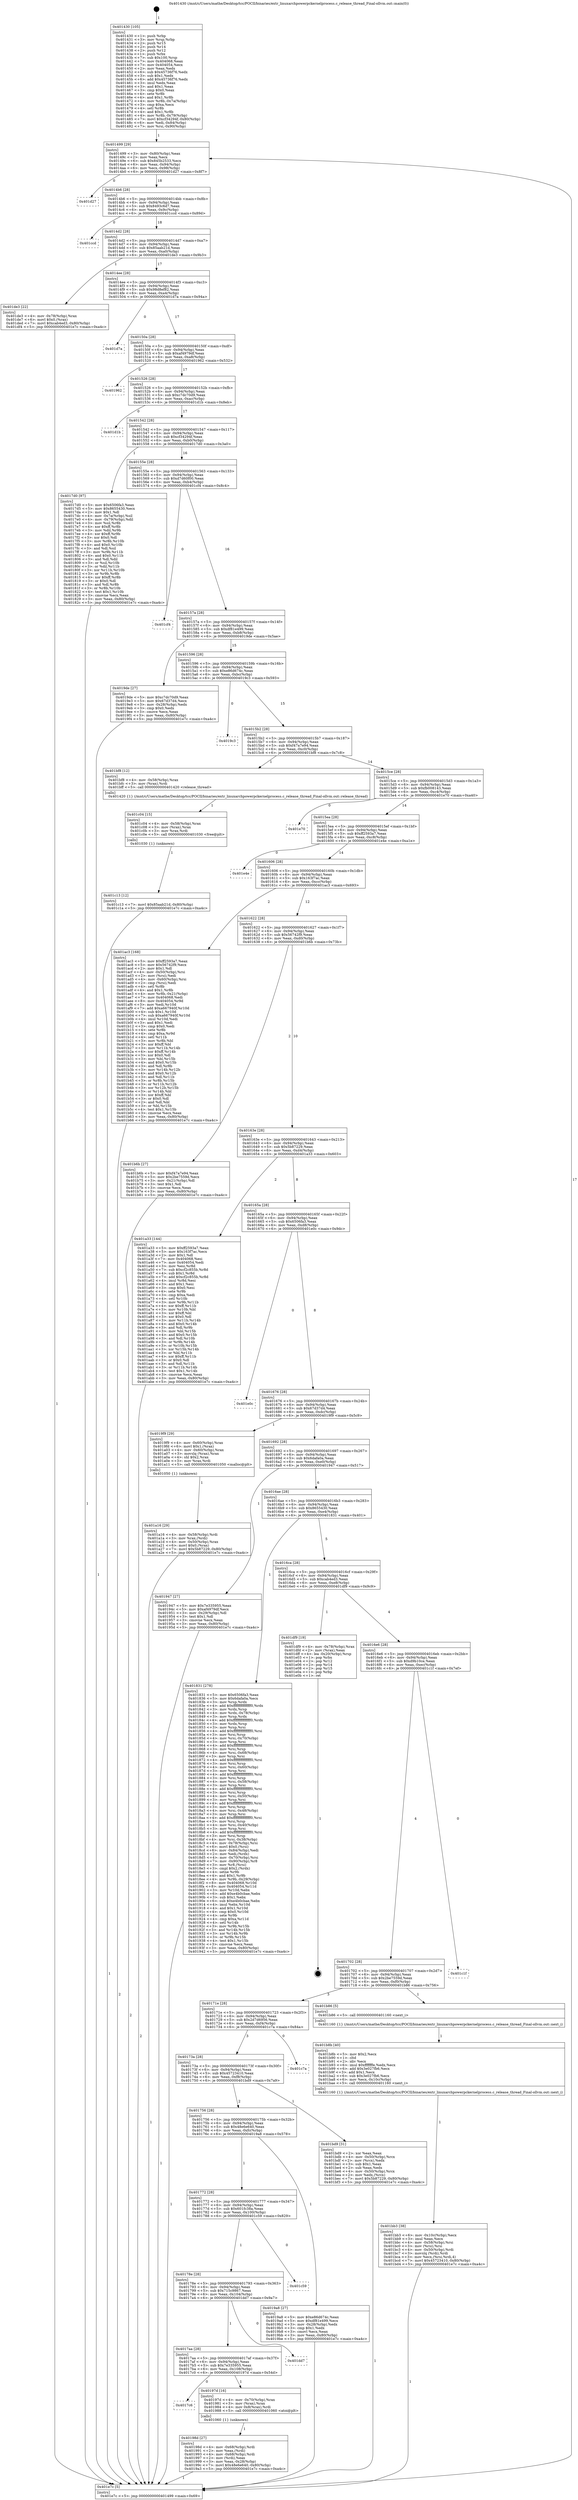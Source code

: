 digraph "0x401430" {
  label = "0x401430 (/mnt/c/Users/mathe/Desktop/tcc/POCII/binaries/extr_linuxarchpowerpckernelprocess.c_release_thread_Final-ollvm.out::main(0))"
  labelloc = "t"
  node[shape=record]

  Entry [label="",width=0.3,height=0.3,shape=circle,fillcolor=black,style=filled]
  "0x401499" [label="{
     0x401499 [29]\l
     | [instrs]\l
     &nbsp;&nbsp;0x401499 \<+3\>: mov -0x80(%rbp),%eax\l
     &nbsp;&nbsp;0x40149c \<+2\>: mov %eax,%ecx\l
     &nbsp;&nbsp;0x40149e \<+6\>: sub $0x845b2533,%ecx\l
     &nbsp;&nbsp;0x4014a4 \<+6\>: mov %eax,-0x94(%rbp)\l
     &nbsp;&nbsp;0x4014aa \<+6\>: mov %ecx,-0x98(%rbp)\l
     &nbsp;&nbsp;0x4014b0 \<+6\>: je 0000000000401d27 \<main+0x8f7\>\l
  }"]
  "0x401d27" [label="{
     0x401d27\l
  }", style=dashed]
  "0x4014b6" [label="{
     0x4014b6 [28]\l
     | [instrs]\l
     &nbsp;&nbsp;0x4014b6 \<+5\>: jmp 00000000004014bb \<main+0x8b\>\l
     &nbsp;&nbsp;0x4014bb \<+6\>: mov -0x94(%rbp),%eax\l
     &nbsp;&nbsp;0x4014c1 \<+5\>: sub $0x8493c6d7,%eax\l
     &nbsp;&nbsp;0x4014c6 \<+6\>: mov %eax,-0x9c(%rbp)\l
     &nbsp;&nbsp;0x4014cc \<+6\>: je 0000000000401ccd \<main+0x89d\>\l
  }"]
  Exit [label="",width=0.3,height=0.3,shape=circle,fillcolor=black,style=filled,peripheries=2]
  "0x401ccd" [label="{
     0x401ccd\l
  }", style=dashed]
  "0x4014d2" [label="{
     0x4014d2 [28]\l
     | [instrs]\l
     &nbsp;&nbsp;0x4014d2 \<+5\>: jmp 00000000004014d7 \<main+0xa7\>\l
     &nbsp;&nbsp;0x4014d7 \<+6\>: mov -0x94(%rbp),%eax\l
     &nbsp;&nbsp;0x4014dd \<+5\>: sub $0x85aab21d,%eax\l
     &nbsp;&nbsp;0x4014e2 \<+6\>: mov %eax,-0xa0(%rbp)\l
     &nbsp;&nbsp;0x4014e8 \<+6\>: je 0000000000401de3 \<main+0x9b3\>\l
  }"]
  "0x401c13" [label="{
     0x401c13 [12]\l
     | [instrs]\l
     &nbsp;&nbsp;0x401c13 \<+7\>: movl $0x85aab21d,-0x80(%rbp)\l
     &nbsp;&nbsp;0x401c1a \<+5\>: jmp 0000000000401e7c \<main+0xa4c\>\l
  }"]
  "0x401de3" [label="{
     0x401de3 [22]\l
     | [instrs]\l
     &nbsp;&nbsp;0x401de3 \<+4\>: mov -0x78(%rbp),%rax\l
     &nbsp;&nbsp;0x401de7 \<+6\>: movl $0x0,(%rax)\l
     &nbsp;&nbsp;0x401ded \<+7\>: movl $0xcab4ed3,-0x80(%rbp)\l
     &nbsp;&nbsp;0x401df4 \<+5\>: jmp 0000000000401e7c \<main+0xa4c\>\l
  }"]
  "0x4014ee" [label="{
     0x4014ee [28]\l
     | [instrs]\l
     &nbsp;&nbsp;0x4014ee \<+5\>: jmp 00000000004014f3 \<main+0xc3\>\l
     &nbsp;&nbsp;0x4014f3 \<+6\>: mov -0x94(%rbp),%eax\l
     &nbsp;&nbsp;0x4014f9 \<+5\>: sub $0x98d8ef82,%eax\l
     &nbsp;&nbsp;0x4014fe \<+6\>: mov %eax,-0xa4(%rbp)\l
     &nbsp;&nbsp;0x401504 \<+6\>: je 0000000000401d7a \<main+0x94a\>\l
  }"]
  "0x401c04" [label="{
     0x401c04 [15]\l
     | [instrs]\l
     &nbsp;&nbsp;0x401c04 \<+4\>: mov -0x58(%rbp),%rax\l
     &nbsp;&nbsp;0x401c08 \<+3\>: mov (%rax),%rax\l
     &nbsp;&nbsp;0x401c0b \<+3\>: mov %rax,%rdi\l
     &nbsp;&nbsp;0x401c0e \<+5\>: call 0000000000401030 \<free@plt\>\l
     | [calls]\l
     &nbsp;&nbsp;0x401030 \{1\} (unknown)\l
  }"]
  "0x401d7a" [label="{
     0x401d7a\l
  }", style=dashed]
  "0x40150a" [label="{
     0x40150a [28]\l
     | [instrs]\l
     &nbsp;&nbsp;0x40150a \<+5\>: jmp 000000000040150f \<main+0xdf\>\l
     &nbsp;&nbsp;0x40150f \<+6\>: mov -0x94(%rbp),%eax\l
     &nbsp;&nbsp;0x401515 \<+5\>: sub $0xaf4979df,%eax\l
     &nbsp;&nbsp;0x40151a \<+6\>: mov %eax,-0xa8(%rbp)\l
     &nbsp;&nbsp;0x401520 \<+6\>: je 0000000000401962 \<main+0x532\>\l
  }"]
  "0x401bb3" [label="{
     0x401bb3 [38]\l
     | [instrs]\l
     &nbsp;&nbsp;0x401bb3 \<+6\>: mov -0x10c(%rbp),%ecx\l
     &nbsp;&nbsp;0x401bb9 \<+3\>: imul %eax,%ecx\l
     &nbsp;&nbsp;0x401bbc \<+4\>: mov -0x58(%rbp),%rsi\l
     &nbsp;&nbsp;0x401bc0 \<+3\>: mov (%rsi),%rsi\l
     &nbsp;&nbsp;0x401bc3 \<+4\>: mov -0x50(%rbp),%rdi\l
     &nbsp;&nbsp;0x401bc7 \<+3\>: movslq (%rdi),%rdi\l
     &nbsp;&nbsp;0x401bca \<+3\>: mov %ecx,(%rsi,%rdi,4)\l
     &nbsp;&nbsp;0x401bcd \<+7\>: movl $0x45723410,-0x80(%rbp)\l
     &nbsp;&nbsp;0x401bd4 \<+5\>: jmp 0000000000401e7c \<main+0xa4c\>\l
  }"]
  "0x401962" [label="{
     0x401962\l
  }", style=dashed]
  "0x401526" [label="{
     0x401526 [28]\l
     | [instrs]\l
     &nbsp;&nbsp;0x401526 \<+5\>: jmp 000000000040152b \<main+0xfb\>\l
     &nbsp;&nbsp;0x40152b \<+6\>: mov -0x94(%rbp),%eax\l
     &nbsp;&nbsp;0x401531 \<+5\>: sub $0xc7dc70d9,%eax\l
     &nbsp;&nbsp;0x401536 \<+6\>: mov %eax,-0xac(%rbp)\l
     &nbsp;&nbsp;0x40153c \<+6\>: je 0000000000401d1b \<main+0x8eb\>\l
  }"]
  "0x401b8b" [label="{
     0x401b8b [40]\l
     | [instrs]\l
     &nbsp;&nbsp;0x401b8b \<+5\>: mov $0x2,%ecx\l
     &nbsp;&nbsp;0x401b90 \<+1\>: cltd\l
     &nbsp;&nbsp;0x401b91 \<+2\>: idiv %ecx\l
     &nbsp;&nbsp;0x401b93 \<+6\>: imul $0xfffffffe,%edx,%ecx\l
     &nbsp;&nbsp;0x401b99 \<+6\>: add $0x3e027fb6,%ecx\l
     &nbsp;&nbsp;0x401b9f \<+3\>: add $0x1,%ecx\l
     &nbsp;&nbsp;0x401ba2 \<+6\>: sub $0x3e027fb6,%ecx\l
     &nbsp;&nbsp;0x401ba8 \<+6\>: mov %ecx,-0x10c(%rbp)\l
     &nbsp;&nbsp;0x401bae \<+5\>: call 0000000000401160 \<next_i\>\l
     | [calls]\l
     &nbsp;&nbsp;0x401160 \{1\} (/mnt/c/Users/mathe/Desktop/tcc/POCII/binaries/extr_linuxarchpowerpckernelprocess.c_release_thread_Final-ollvm.out::next_i)\l
  }"]
  "0x401d1b" [label="{
     0x401d1b\l
  }", style=dashed]
  "0x401542" [label="{
     0x401542 [28]\l
     | [instrs]\l
     &nbsp;&nbsp;0x401542 \<+5\>: jmp 0000000000401547 \<main+0x117\>\l
     &nbsp;&nbsp;0x401547 \<+6\>: mov -0x94(%rbp),%eax\l
     &nbsp;&nbsp;0x40154d \<+5\>: sub $0xcf34294f,%eax\l
     &nbsp;&nbsp;0x401552 \<+6\>: mov %eax,-0xb0(%rbp)\l
     &nbsp;&nbsp;0x401558 \<+6\>: je 00000000004017d0 \<main+0x3a0\>\l
  }"]
  "0x401a16" [label="{
     0x401a16 [29]\l
     | [instrs]\l
     &nbsp;&nbsp;0x401a16 \<+4\>: mov -0x58(%rbp),%rdi\l
     &nbsp;&nbsp;0x401a1a \<+3\>: mov %rax,(%rdi)\l
     &nbsp;&nbsp;0x401a1d \<+4\>: mov -0x50(%rbp),%rax\l
     &nbsp;&nbsp;0x401a21 \<+6\>: movl $0x0,(%rax)\l
     &nbsp;&nbsp;0x401a27 \<+7\>: movl $0x5b87229,-0x80(%rbp)\l
     &nbsp;&nbsp;0x401a2e \<+5\>: jmp 0000000000401e7c \<main+0xa4c\>\l
  }"]
  "0x4017d0" [label="{
     0x4017d0 [97]\l
     | [instrs]\l
     &nbsp;&nbsp;0x4017d0 \<+5\>: mov $0x6506fa3,%eax\l
     &nbsp;&nbsp;0x4017d5 \<+5\>: mov $0x8655430,%ecx\l
     &nbsp;&nbsp;0x4017da \<+2\>: mov $0x1,%dl\l
     &nbsp;&nbsp;0x4017dc \<+4\>: mov -0x7a(%rbp),%sil\l
     &nbsp;&nbsp;0x4017e0 \<+4\>: mov -0x79(%rbp),%dil\l
     &nbsp;&nbsp;0x4017e4 \<+3\>: mov %sil,%r8b\l
     &nbsp;&nbsp;0x4017e7 \<+4\>: xor $0xff,%r8b\l
     &nbsp;&nbsp;0x4017eb \<+3\>: mov %dil,%r9b\l
     &nbsp;&nbsp;0x4017ee \<+4\>: xor $0xff,%r9b\l
     &nbsp;&nbsp;0x4017f2 \<+3\>: xor $0x0,%dl\l
     &nbsp;&nbsp;0x4017f5 \<+3\>: mov %r8b,%r10b\l
     &nbsp;&nbsp;0x4017f8 \<+4\>: and $0x0,%r10b\l
     &nbsp;&nbsp;0x4017fc \<+3\>: and %dl,%sil\l
     &nbsp;&nbsp;0x4017ff \<+3\>: mov %r9b,%r11b\l
     &nbsp;&nbsp;0x401802 \<+4\>: and $0x0,%r11b\l
     &nbsp;&nbsp;0x401806 \<+3\>: and %dl,%dil\l
     &nbsp;&nbsp;0x401809 \<+3\>: or %sil,%r10b\l
     &nbsp;&nbsp;0x40180c \<+3\>: or %dil,%r11b\l
     &nbsp;&nbsp;0x40180f \<+3\>: xor %r11b,%r10b\l
     &nbsp;&nbsp;0x401812 \<+3\>: or %r9b,%r8b\l
     &nbsp;&nbsp;0x401815 \<+4\>: xor $0xff,%r8b\l
     &nbsp;&nbsp;0x401819 \<+3\>: or $0x0,%dl\l
     &nbsp;&nbsp;0x40181c \<+3\>: and %dl,%r8b\l
     &nbsp;&nbsp;0x40181f \<+3\>: or %r8b,%r10b\l
     &nbsp;&nbsp;0x401822 \<+4\>: test $0x1,%r10b\l
     &nbsp;&nbsp;0x401826 \<+3\>: cmovne %ecx,%eax\l
     &nbsp;&nbsp;0x401829 \<+3\>: mov %eax,-0x80(%rbp)\l
     &nbsp;&nbsp;0x40182c \<+5\>: jmp 0000000000401e7c \<main+0xa4c\>\l
  }"]
  "0x40155e" [label="{
     0x40155e [28]\l
     | [instrs]\l
     &nbsp;&nbsp;0x40155e \<+5\>: jmp 0000000000401563 \<main+0x133\>\l
     &nbsp;&nbsp;0x401563 \<+6\>: mov -0x94(%rbp),%eax\l
     &nbsp;&nbsp;0x401569 \<+5\>: sub $0xd7d60f00,%eax\l
     &nbsp;&nbsp;0x40156e \<+6\>: mov %eax,-0xb4(%rbp)\l
     &nbsp;&nbsp;0x401574 \<+6\>: je 0000000000401cf4 \<main+0x8c4\>\l
  }"]
  "0x401e7c" [label="{
     0x401e7c [5]\l
     | [instrs]\l
     &nbsp;&nbsp;0x401e7c \<+5\>: jmp 0000000000401499 \<main+0x69\>\l
  }"]
  "0x401430" [label="{
     0x401430 [105]\l
     | [instrs]\l
     &nbsp;&nbsp;0x401430 \<+1\>: push %rbp\l
     &nbsp;&nbsp;0x401431 \<+3\>: mov %rsp,%rbp\l
     &nbsp;&nbsp;0x401434 \<+2\>: push %r15\l
     &nbsp;&nbsp;0x401436 \<+2\>: push %r14\l
     &nbsp;&nbsp;0x401438 \<+2\>: push %r12\l
     &nbsp;&nbsp;0x40143a \<+1\>: push %rbx\l
     &nbsp;&nbsp;0x40143b \<+7\>: sub $0x100,%rsp\l
     &nbsp;&nbsp;0x401442 \<+7\>: mov 0x404068,%eax\l
     &nbsp;&nbsp;0x401449 \<+7\>: mov 0x404054,%ecx\l
     &nbsp;&nbsp;0x401450 \<+2\>: mov %eax,%edx\l
     &nbsp;&nbsp;0x401452 \<+6\>: sub $0x45736f76,%edx\l
     &nbsp;&nbsp;0x401458 \<+3\>: sub $0x1,%edx\l
     &nbsp;&nbsp;0x40145b \<+6\>: add $0x45736f76,%edx\l
     &nbsp;&nbsp;0x401461 \<+3\>: imul %edx,%eax\l
     &nbsp;&nbsp;0x401464 \<+3\>: and $0x1,%eax\l
     &nbsp;&nbsp;0x401467 \<+3\>: cmp $0x0,%eax\l
     &nbsp;&nbsp;0x40146a \<+4\>: sete %r8b\l
     &nbsp;&nbsp;0x40146e \<+4\>: and $0x1,%r8b\l
     &nbsp;&nbsp;0x401472 \<+4\>: mov %r8b,-0x7a(%rbp)\l
     &nbsp;&nbsp;0x401476 \<+3\>: cmp $0xa,%ecx\l
     &nbsp;&nbsp;0x401479 \<+4\>: setl %r8b\l
     &nbsp;&nbsp;0x40147d \<+4\>: and $0x1,%r8b\l
     &nbsp;&nbsp;0x401481 \<+4\>: mov %r8b,-0x79(%rbp)\l
     &nbsp;&nbsp;0x401485 \<+7\>: movl $0xcf34294f,-0x80(%rbp)\l
     &nbsp;&nbsp;0x40148c \<+6\>: mov %edi,-0x84(%rbp)\l
     &nbsp;&nbsp;0x401492 \<+7\>: mov %rsi,-0x90(%rbp)\l
  }"]
  "0x40198d" [label="{
     0x40198d [27]\l
     | [instrs]\l
     &nbsp;&nbsp;0x40198d \<+4\>: mov -0x68(%rbp),%rdi\l
     &nbsp;&nbsp;0x401991 \<+2\>: mov %eax,(%rdi)\l
     &nbsp;&nbsp;0x401993 \<+4\>: mov -0x68(%rbp),%rdi\l
     &nbsp;&nbsp;0x401997 \<+2\>: mov (%rdi),%eax\l
     &nbsp;&nbsp;0x401999 \<+3\>: mov %eax,-0x28(%rbp)\l
     &nbsp;&nbsp;0x40199c \<+7\>: movl $0x48e6e640,-0x80(%rbp)\l
     &nbsp;&nbsp;0x4019a3 \<+5\>: jmp 0000000000401e7c \<main+0xa4c\>\l
  }"]
  "0x401cf4" [label="{
     0x401cf4\l
  }", style=dashed]
  "0x40157a" [label="{
     0x40157a [28]\l
     | [instrs]\l
     &nbsp;&nbsp;0x40157a \<+5\>: jmp 000000000040157f \<main+0x14f\>\l
     &nbsp;&nbsp;0x40157f \<+6\>: mov -0x94(%rbp),%eax\l
     &nbsp;&nbsp;0x401585 \<+5\>: sub $0xdf81e499,%eax\l
     &nbsp;&nbsp;0x40158a \<+6\>: mov %eax,-0xb8(%rbp)\l
     &nbsp;&nbsp;0x401590 \<+6\>: je 00000000004019de \<main+0x5ae\>\l
  }"]
  "0x4017c6" [label="{
     0x4017c6\l
  }", style=dashed]
  "0x4019de" [label="{
     0x4019de [27]\l
     | [instrs]\l
     &nbsp;&nbsp;0x4019de \<+5\>: mov $0xc7dc70d9,%eax\l
     &nbsp;&nbsp;0x4019e3 \<+5\>: mov $0x67d37d4,%ecx\l
     &nbsp;&nbsp;0x4019e8 \<+3\>: mov -0x28(%rbp),%edx\l
     &nbsp;&nbsp;0x4019eb \<+3\>: cmp $0x0,%edx\l
     &nbsp;&nbsp;0x4019ee \<+3\>: cmove %ecx,%eax\l
     &nbsp;&nbsp;0x4019f1 \<+3\>: mov %eax,-0x80(%rbp)\l
     &nbsp;&nbsp;0x4019f4 \<+5\>: jmp 0000000000401e7c \<main+0xa4c\>\l
  }"]
  "0x401596" [label="{
     0x401596 [28]\l
     | [instrs]\l
     &nbsp;&nbsp;0x401596 \<+5\>: jmp 000000000040159b \<main+0x16b\>\l
     &nbsp;&nbsp;0x40159b \<+6\>: mov -0x94(%rbp),%eax\l
     &nbsp;&nbsp;0x4015a1 \<+5\>: sub $0xe86d674c,%eax\l
     &nbsp;&nbsp;0x4015a6 \<+6\>: mov %eax,-0xbc(%rbp)\l
     &nbsp;&nbsp;0x4015ac \<+6\>: je 00000000004019c3 \<main+0x593\>\l
  }"]
  "0x40197d" [label="{
     0x40197d [16]\l
     | [instrs]\l
     &nbsp;&nbsp;0x40197d \<+4\>: mov -0x70(%rbp),%rax\l
     &nbsp;&nbsp;0x401981 \<+3\>: mov (%rax),%rax\l
     &nbsp;&nbsp;0x401984 \<+4\>: mov 0x8(%rax),%rdi\l
     &nbsp;&nbsp;0x401988 \<+5\>: call 0000000000401060 \<atoi@plt\>\l
     | [calls]\l
     &nbsp;&nbsp;0x401060 \{1\} (unknown)\l
  }"]
  "0x4019c3" [label="{
     0x4019c3\l
  }", style=dashed]
  "0x4015b2" [label="{
     0x4015b2 [28]\l
     | [instrs]\l
     &nbsp;&nbsp;0x4015b2 \<+5\>: jmp 00000000004015b7 \<main+0x187\>\l
     &nbsp;&nbsp;0x4015b7 \<+6\>: mov -0x94(%rbp),%eax\l
     &nbsp;&nbsp;0x4015bd \<+5\>: sub $0xf47a7e94,%eax\l
     &nbsp;&nbsp;0x4015c2 \<+6\>: mov %eax,-0xc0(%rbp)\l
     &nbsp;&nbsp;0x4015c8 \<+6\>: je 0000000000401bf8 \<main+0x7c8\>\l
  }"]
  "0x4017aa" [label="{
     0x4017aa [28]\l
     | [instrs]\l
     &nbsp;&nbsp;0x4017aa \<+5\>: jmp 00000000004017af \<main+0x37f\>\l
     &nbsp;&nbsp;0x4017af \<+6\>: mov -0x94(%rbp),%eax\l
     &nbsp;&nbsp;0x4017b5 \<+5\>: sub $0x7e335955,%eax\l
     &nbsp;&nbsp;0x4017ba \<+6\>: mov %eax,-0x108(%rbp)\l
     &nbsp;&nbsp;0x4017c0 \<+6\>: je 000000000040197d \<main+0x54d\>\l
  }"]
  "0x401bf8" [label="{
     0x401bf8 [12]\l
     | [instrs]\l
     &nbsp;&nbsp;0x401bf8 \<+4\>: mov -0x58(%rbp),%rax\l
     &nbsp;&nbsp;0x401bfc \<+3\>: mov (%rax),%rdi\l
     &nbsp;&nbsp;0x401bff \<+5\>: call 0000000000401420 \<release_thread\>\l
     | [calls]\l
     &nbsp;&nbsp;0x401420 \{1\} (/mnt/c/Users/mathe/Desktop/tcc/POCII/binaries/extr_linuxarchpowerpckernelprocess.c_release_thread_Final-ollvm.out::release_thread)\l
  }"]
  "0x4015ce" [label="{
     0x4015ce [28]\l
     | [instrs]\l
     &nbsp;&nbsp;0x4015ce \<+5\>: jmp 00000000004015d3 \<main+0x1a3\>\l
     &nbsp;&nbsp;0x4015d3 \<+6\>: mov -0x94(%rbp),%eax\l
     &nbsp;&nbsp;0x4015d9 \<+5\>: sub $0xfb008143,%eax\l
     &nbsp;&nbsp;0x4015de \<+6\>: mov %eax,-0xc4(%rbp)\l
     &nbsp;&nbsp;0x4015e4 \<+6\>: je 0000000000401e70 \<main+0xa40\>\l
  }"]
  "0x401dd7" [label="{
     0x401dd7\l
  }", style=dashed]
  "0x401e70" [label="{
     0x401e70\l
  }", style=dashed]
  "0x4015ea" [label="{
     0x4015ea [28]\l
     | [instrs]\l
     &nbsp;&nbsp;0x4015ea \<+5\>: jmp 00000000004015ef \<main+0x1bf\>\l
     &nbsp;&nbsp;0x4015ef \<+6\>: mov -0x94(%rbp),%eax\l
     &nbsp;&nbsp;0x4015f5 \<+5\>: sub $0xff2593a7,%eax\l
     &nbsp;&nbsp;0x4015fa \<+6\>: mov %eax,-0xc8(%rbp)\l
     &nbsp;&nbsp;0x401600 \<+6\>: je 0000000000401e4e \<main+0xa1e\>\l
  }"]
  "0x40178e" [label="{
     0x40178e [28]\l
     | [instrs]\l
     &nbsp;&nbsp;0x40178e \<+5\>: jmp 0000000000401793 \<main+0x363\>\l
     &nbsp;&nbsp;0x401793 \<+6\>: mov -0x94(%rbp),%eax\l
     &nbsp;&nbsp;0x401799 \<+5\>: sub $0x715c9867,%eax\l
     &nbsp;&nbsp;0x40179e \<+6\>: mov %eax,-0x104(%rbp)\l
     &nbsp;&nbsp;0x4017a4 \<+6\>: je 0000000000401dd7 \<main+0x9a7\>\l
  }"]
  "0x401e4e" [label="{
     0x401e4e\l
  }", style=dashed]
  "0x401606" [label="{
     0x401606 [28]\l
     | [instrs]\l
     &nbsp;&nbsp;0x401606 \<+5\>: jmp 000000000040160b \<main+0x1db\>\l
     &nbsp;&nbsp;0x40160b \<+6\>: mov -0x94(%rbp),%eax\l
     &nbsp;&nbsp;0x401611 \<+5\>: sub $0x163f7ac,%eax\l
     &nbsp;&nbsp;0x401616 \<+6\>: mov %eax,-0xcc(%rbp)\l
     &nbsp;&nbsp;0x40161c \<+6\>: je 0000000000401ac3 \<main+0x693\>\l
  }"]
  "0x401c59" [label="{
     0x401c59\l
  }", style=dashed]
  "0x401ac3" [label="{
     0x401ac3 [168]\l
     | [instrs]\l
     &nbsp;&nbsp;0x401ac3 \<+5\>: mov $0xff2593a7,%eax\l
     &nbsp;&nbsp;0x401ac8 \<+5\>: mov $0x56742f9,%ecx\l
     &nbsp;&nbsp;0x401acd \<+2\>: mov $0x1,%dl\l
     &nbsp;&nbsp;0x401acf \<+4\>: mov -0x50(%rbp),%rsi\l
     &nbsp;&nbsp;0x401ad3 \<+2\>: mov (%rsi),%edi\l
     &nbsp;&nbsp;0x401ad5 \<+4\>: mov -0x60(%rbp),%rsi\l
     &nbsp;&nbsp;0x401ad9 \<+2\>: cmp (%rsi),%edi\l
     &nbsp;&nbsp;0x401adb \<+4\>: setl %r8b\l
     &nbsp;&nbsp;0x401adf \<+4\>: and $0x1,%r8b\l
     &nbsp;&nbsp;0x401ae3 \<+4\>: mov %r8b,-0x21(%rbp)\l
     &nbsp;&nbsp;0x401ae7 \<+7\>: mov 0x404068,%edi\l
     &nbsp;&nbsp;0x401aee \<+8\>: mov 0x404054,%r9d\l
     &nbsp;&nbsp;0x401af6 \<+3\>: mov %edi,%r10d\l
     &nbsp;&nbsp;0x401af9 \<+7\>: add $0xa667940f,%r10d\l
     &nbsp;&nbsp;0x401b00 \<+4\>: sub $0x1,%r10d\l
     &nbsp;&nbsp;0x401b04 \<+7\>: sub $0xa667940f,%r10d\l
     &nbsp;&nbsp;0x401b0b \<+4\>: imul %r10d,%edi\l
     &nbsp;&nbsp;0x401b0f \<+3\>: and $0x1,%edi\l
     &nbsp;&nbsp;0x401b12 \<+3\>: cmp $0x0,%edi\l
     &nbsp;&nbsp;0x401b15 \<+4\>: sete %r8b\l
     &nbsp;&nbsp;0x401b19 \<+4\>: cmp $0xa,%r9d\l
     &nbsp;&nbsp;0x401b1d \<+4\>: setl %r11b\l
     &nbsp;&nbsp;0x401b21 \<+3\>: mov %r8b,%bl\l
     &nbsp;&nbsp;0x401b24 \<+3\>: xor $0xff,%bl\l
     &nbsp;&nbsp;0x401b27 \<+3\>: mov %r11b,%r14b\l
     &nbsp;&nbsp;0x401b2a \<+4\>: xor $0xff,%r14b\l
     &nbsp;&nbsp;0x401b2e \<+3\>: xor $0x0,%dl\l
     &nbsp;&nbsp;0x401b31 \<+3\>: mov %bl,%r15b\l
     &nbsp;&nbsp;0x401b34 \<+4\>: and $0x0,%r15b\l
     &nbsp;&nbsp;0x401b38 \<+3\>: and %dl,%r8b\l
     &nbsp;&nbsp;0x401b3b \<+3\>: mov %r14b,%r12b\l
     &nbsp;&nbsp;0x401b3e \<+4\>: and $0x0,%r12b\l
     &nbsp;&nbsp;0x401b42 \<+3\>: and %dl,%r11b\l
     &nbsp;&nbsp;0x401b45 \<+3\>: or %r8b,%r15b\l
     &nbsp;&nbsp;0x401b48 \<+3\>: or %r11b,%r12b\l
     &nbsp;&nbsp;0x401b4b \<+3\>: xor %r12b,%r15b\l
     &nbsp;&nbsp;0x401b4e \<+3\>: or %r14b,%bl\l
     &nbsp;&nbsp;0x401b51 \<+3\>: xor $0xff,%bl\l
     &nbsp;&nbsp;0x401b54 \<+3\>: or $0x0,%dl\l
     &nbsp;&nbsp;0x401b57 \<+2\>: and %dl,%bl\l
     &nbsp;&nbsp;0x401b59 \<+3\>: or %bl,%r15b\l
     &nbsp;&nbsp;0x401b5c \<+4\>: test $0x1,%r15b\l
     &nbsp;&nbsp;0x401b60 \<+3\>: cmovne %ecx,%eax\l
     &nbsp;&nbsp;0x401b63 \<+3\>: mov %eax,-0x80(%rbp)\l
     &nbsp;&nbsp;0x401b66 \<+5\>: jmp 0000000000401e7c \<main+0xa4c\>\l
  }"]
  "0x401622" [label="{
     0x401622 [28]\l
     | [instrs]\l
     &nbsp;&nbsp;0x401622 \<+5\>: jmp 0000000000401627 \<main+0x1f7\>\l
     &nbsp;&nbsp;0x401627 \<+6\>: mov -0x94(%rbp),%eax\l
     &nbsp;&nbsp;0x40162d \<+5\>: sub $0x56742f9,%eax\l
     &nbsp;&nbsp;0x401632 \<+6\>: mov %eax,-0xd0(%rbp)\l
     &nbsp;&nbsp;0x401638 \<+6\>: je 0000000000401b6b \<main+0x73b\>\l
  }"]
  "0x401772" [label="{
     0x401772 [28]\l
     | [instrs]\l
     &nbsp;&nbsp;0x401772 \<+5\>: jmp 0000000000401777 \<main+0x347\>\l
     &nbsp;&nbsp;0x401777 \<+6\>: mov -0x94(%rbp),%eax\l
     &nbsp;&nbsp;0x40177d \<+5\>: sub $0x601fc38a,%eax\l
     &nbsp;&nbsp;0x401782 \<+6\>: mov %eax,-0x100(%rbp)\l
     &nbsp;&nbsp;0x401788 \<+6\>: je 0000000000401c59 \<main+0x829\>\l
  }"]
  "0x401b6b" [label="{
     0x401b6b [27]\l
     | [instrs]\l
     &nbsp;&nbsp;0x401b6b \<+5\>: mov $0xf47a7e94,%eax\l
     &nbsp;&nbsp;0x401b70 \<+5\>: mov $0x2be7559d,%ecx\l
     &nbsp;&nbsp;0x401b75 \<+3\>: mov -0x21(%rbp),%dl\l
     &nbsp;&nbsp;0x401b78 \<+3\>: test $0x1,%dl\l
     &nbsp;&nbsp;0x401b7b \<+3\>: cmovne %ecx,%eax\l
     &nbsp;&nbsp;0x401b7e \<+3\>: mov %eax,-0x80(%rbp)\l
     &nbsp;&nbsp;0x401b81 \<+5\>: jmp 0000000000401e7c \<main+0xa4c\>\l
  }"]
  "0x40163e" [label="{
     0x40163e [28]\l
     | [instrs]\l
     &nbsp;&nbsp;0x40163e \<+5\>: jmp 0000000000401643 \<main+0x213\>\l
     &nbsp;&nbsp;0x401643 \<+6\>: mov -0x94(%rbp),%eax\l
     &nbsp;&nbsp;0x401649 \<+5\>: sub $0x5b87229,%eax\l
     &nbsp;&nbsp;0x40164e \<+6\>: mov %eax,-0xd4(%rbp)\l
     &nbsp;&nbsp;0x401654 \<+6\>: je 0000000000401a33 \<main+0x603\>\l
  }"]
  "0x4019a8" [label="{
     0x4019a8 [27]\l
     | [instrs]\l
     &nbsp;&nbsp;0x4019a8 \<+5\>: mov $0xe86d674c,%eax\l
     &nbsp;&nbsp;0x4019ad \<+5\>: mov $0xdf81e499,%ecx\l
     &nbsp;&nbsp;0x4019b2 \<+3\>: mov -0x28(%rbp),%edx\l
     &nbsp;&nbsp;0x4019b5 \<+3\>: cmp $0x1,%edx\l
     &nbsp;&nbsp;0x4019b8 \<+3\>: cmovl %ecx,%eax\l
     &nbsp;&nbsp;0x4019bb \<+3\>: mov %eax,-0x80(%rbp)\l
     &nbsp;&nbsp;0x4019be \<+5\>: jmp 0000000000401e7c \<main+0xa4c\>\l
  }"]
  "0x401a33" [label="{
     0x401a33 [144]\l
     | [instrs]\l
     &nbsp;&nbsp;0x401a33 \<+5\>: mov $0xff2593a7,%eax\l
     &nbsp;&nbsp;0x401a38 \<+5\>: mov $0x163f7ac,%ecx\l
     &nbsp;&nbsp;0x401a3d \<+2\>: mov $0x1,%dl\l
     &nbsp;&nbsp;0x401a3f \<+7\>: mov 0x404068,%esi\l
     &nbsp;&nbsp;0x401a46 \<+7\>: mov 0x404054,%edi\l
     &nbsp;&nbsp;0x401a4d \<+3\>: mov %esi,%r8d\l
     &nbsp;&nbsp;0x401a50 \<+7\>: sub $0xcf2c855b,%r8d\l
     &nbsp;&nbsp;0x401a57 \<+4\>: sub $0x1,%r8d\l
     &nbsp;&nbsp;0x401a5b \<+7\>: add $0xcf2c855b,%r8d\l
     &nbsp;&nbsp;0x401a62 \<+4\>: imul %r8d,%esi\l
     &nbsp;&nbsp;0x401a66 \<+3\>: and $0x1,%esi\l
     &nbsp;&nbsp;0x401a69 \<+3\>: cmp $0x0,%esi\l
     &nbsp;&nbsp;0x401a6c \<+4\>: sete %r9b\l
     &nbsp;&nbsp;0x401a70 \<+3\>: cmp $0xa,%edi\l
     &nbsp;&nbsp;0x401a73 \<+4\>: setl %r10b\l
     &nbsp;&nbsp;0x401a77 \<+3\>: mov %r9b,%r11b\l
     &nbsp;&nbsp;0x401a7a \<+4\>: xor $0xff,%r11b\l
     &nbsp;&nbsp;0x401a7e \<+3\>: mov %r10b,%bl\l
     &nbsp;&nbsp;0x401a81 \<+3\>: xor $0xff,%bl\l
     &nbsp;&nbsp;0x401a84 \<+3\>: xor $0x0,%dl\l
     &nbsp;&nbsp;0x401a87 \<+3\>: mov %r11b,%r14b\l
     &nbsp;&nbsp;0x401a8a \<+4\>: and $0x0,%r14b\l
     &nbsp;&nbsp;0x401a8e \<+3\>: and %dl,%r9b\l
     &nbsp;&nbsp;0x401a91 \<+3\>: mov %bl,%r15b\l
     &nbsp;&nbsp;0x401a94 \<+4\>: and $0x0,%r15b\l
     &nbsp;&nbsp;0x401a98 \<+3\>: and %dl,%r10b\l
     &nbsp;&nbsp;0x401a9b \<+3\>: or %r9b,%r14b\l
     &nbsp;&nbsp;0x401a9e \<+3\>: or %r10b,%r15b\l
     &nbsp;&nbsp;0x401aa1 \<+3\>: xor %r15b,%r14b\l
     &nbsp;&nbsp;0x401aa4 \<+3\>: or %bl,%r11b\l
     &nbsp;&nbsp;0x401aa7 \<+4\>: xor $0xff,%r11b\l
     &nbsp;&nbsp;0x401aab \<+3\>: or $0x0,%dl\l
     &nbsp;&nbsp;0x401aae \<+3\>: and %dl,%r11b\l
     &nbsp;&nbsp;0x401ab1 \<+3\>: or %r11b,%r14b\l
     &nbsp;&nbsp;0x401ab4 \<+4\>: test $0x1,%r14b\l
     &nbsp;&nbsp;0x401ab8 \<+3\>: cmovne %ecx,%eax\l
     &nbsp;&nbsp;0x401abb \<+3\>: mov %eax,-0x80(%rbp)\l
     &nbsp;&nbsp;0x401abe \<+5\>: jmp 0000000000401e7c \<main+0xa4c\>\l
  }"]
  "0x40165a" [label="{
     0x40165a [28]\l
     | [instrs]\l
     &nbsp;&nbsp;0x40165a \<+5\>: jmp 000000000040165f \<main+0x22f\>\l
     &nbsp;&nbsp;0x40165f \<+6\>: mov -0x94(%rbp),%eax\l
     &nbsp;&nbsp;0x401665 \<+5\>: sub $0x6506fa3,%eax\l
     &nbsp;&nbsp;0x40166a \<+6\>: mov %eax,-0xd8(%rbp)\l
     &nbsp;&nbsp;0x401670 \<+6\>: je 0000000000401e0c \<main+0x9dc\>\l
  }"]
  "0x401756" [label="{
     0x401756 [28]\l
     | [instrs]\l
     &nbsp;&nbsp;0x401756 \<+5\>: jmp 000000000040175b \<main+0x32b\>\l
     &nbsp;&nbsp;0x40175b \<+6\>: mov -0x94(%rbp),%eax\l
     &nbsp;&nbsp;0x401761 \<+5\>: sub $0x48e6e640,%eax\l
     &nbsp;&nbsp;0x401766 \<+6\>: mov %eax,-0xfc(%rbp)\l
     &nbsp;&nbsp;0x40176c \<+6\>: je 00000000004019a8 \<main+0x578\>\l
  }"]
  "0x401e0c" [label="{
     0x401e0c\l
  }", style=dashed]
  "0x401676" [label="{
     0x401676 [28]\l
     | [instrs]\l
     &nbsp;&nbsp;0x401676 \<+5\>: jmp 000000000040167b \<main+0x24b\>\l
     &nbsp;&nbsp;0x40167b \<+6\>: mov -0x94(%rbp),%eax\l
     &nbsp;&nbsp;0x401681 \<+5\>: sub $0x67d37d4,%eax\l
     &nbsp;&nbsp;0x401686 \<+6\>: mov %eax,-0xdc(%rbp)\l
     &nbsp;&nbsp;0x40168c \<+6\>: je 00000000004019f9 \<main+0x5c9\>\l
  }"]
  "0x401bd9" [label="{
     0x401bd9 [31]\l
     | [instrs]\l
     &nbsp;&nbsp;0x401bd9 \<+2\>: xor %eax,%eax\l
     &nbsp;&nbsp;0x401bdb \<+4\>: mov -0x50(%rbp),%rcx\l
     &nbsp;&nbsp;0x401bdf \<+2\>: mov (%rcx),%edx\l
     &nbsp;&nbsp;0x401be1 \<+3\>: sub $0x1,%eax\l
     &nbsp;&nbsp;0x401be4 \<+2\>: sub %eax,%edx\l
     &nbsp;&nbsp;0x401be6 \<+4\>: mov -0x50(%rbp),%rcx\l
     &nbsp;&nbsp;0x401bea \<+2\>: mov %edx,(%rcx)\l
     &nbsp;&nbsp;0x401bec \<+7\>: movl $0x5b87229,-0x80(%rbp)\l
     &nbsp;&nbsp;0x401bf3 \<+5\>: jmp 0000000000401e7c \<main+0xa4c\>\l
  }"]
  "0x4019f9" [label="{
     0x4019f9 [29]\l
     | [instrs]\l
     &nbsp;&nbsp;0x4019f9 \<+4\>: mov -0x60(%rbp),%rax\l
     &nbsp;&nbsp;0x4019fd \<+6\>: movl $0x1,(%rax)\l
     &nbsp;&nbsp;0x401a03 \<+4\>: mov -0x60(%rbp),%rax\l
     &nbsp;&nbsp;0x401a07 \<+3\>: movslq (%rax),%rax\l
     &nbsp;&nbsp;0x401a0a \<+4\>: shl $0x2,%rax\l
     &nbsp;&nbsp;0x401a0e \<+3\>: mov %rax,%rdi\l
     &nbsp;&nbsp;0x401a11 \<+5\>: call 0000000000401050 \<malloc@plt\>\l
     | [calls]\l
     &nbsp;&nbsp;0x401050 \{1\} (unknown)\l
  }"]
  "0x401692" [label="{
     0x401692 [28]\l
     | [instrs]\l
     &nbsp;&nbsp;0x401692 \<+5\>: jmp 0000000000401697 \<main+0x267\>\l
     &nbsp;&nbsp;0x401697 \<+6\>: mov -0x94(%rbp),%eax\l
     &nbsp;&nbsp;0x40169d \<+5\>: sub $0x6dafa0a,%eax\l
     &nbsp;&nbsp;0x4016a2 \<+6\>: mov %eax,-0xe0(%rbp)\l
     &nbsp;&nbsp;0x4016a8 \<+6\>: je 0000000000401947 \<main+0x517\>\l
  }"]
  "0x40173a" [label="{
     0x40173a [28]\l
     | [instrs]\l
     &nbsp;&nbsp;0x40173a \<+5\>: jmp 000000000040173f \<main+0x30f\>\l
     &nbsp;&nbsp;0x40173f \<+6\>: mov -0x94(%rbp),%eax\l
     &nbsp;&nbsp;0x401745 \<+5\>: sub $0x45723410,%eax\l
     &nbsp;&nbsp;0x40174a \<+6\>: mov %eax,-0xf8(%rbp)\l
     &nbsp;&nbsp;0x401750 \<+6\>: je 0000000000401bd9 \<main+0x7a9\>\l
  }"]
  "0x401947" [label="{
     0x401947 [27]\l
     | [instrs]\l
     &nbsp;&nbsp;0x401947 \<+5\>: mov $0x7e335955,%eax\l
     &nbsp;&nbsp;0x40194c \<+5\>: mov $0xaf4979df,%ecx\l
     &nbsp;&nbsp;0x401951 \<+3\>: mov -0x29(%rbp),%dl\l
     &nbsp;&nbsp;0x401954 \<+3\>: test $0x1,%dl\l
     &nbsp;&nbsp;0x401957 \<+3\>: cmovne %ecx,%eax\l
     &nbsp;&nbsp;0x40195a \<+3\>: mov %eax,-0x80(%rbp)\l
     &nbsp;&nbsp;0x40195d \<+5\>: jmp 0000000000401e7c \<main+0xa4c\>\l
  }"]
  "0x4016ae" [label="{
     0x4016ae [28]\l
     | [instrs]\l
     &nbsp;&nbsp;0x4016ae \<+5\>: jmp 00000000004016b3 \<main+0x283\>\l
     &nbsp;&nbsp;0x4016b3 \<+6\>: mov -0x94(%rbp),%eax\l
     &nbsp;&nbsp;0x4016b9 \<+5\>: sub $0x8655430,%eax\l
     &nbsp;&nbsp;0x4016be \<+6\>: mov %eax,-0xe4(%rbp)\l
     &nbsp;&nbsp;0x4016c4 \<+6\>: je 0000000000401831 \<main+0x401\>\l
  }"]
  "0x401c7a" [label="{
     0x401c7a\l
  }", style=dashed]
  "0x401831" [label="{
     0x401831 [278]\l
     | [instrs]\l
     &nbsp;&nbsp;0x401831 \<+5\>: mov $0x6506fa3,%eax\l
     &nbsp;&nbsp;0x401836 \<+5\>: mov $0x6dafa0a,%ecx\l
     &nbsp;&nbsp;0x40183b \<+3\>: mov %rsp,%rdx\l
     &nbsp;&nbsp;0x40183e \<+4\>: add $0xfffffffffffffff0,%rdx\l
     &nbsp;&nbsp;0x401842 \<+3\>: mov %rdx,%rsp\l
     &nbsp;&nbsp;0x401845 \<+4\>: mov %rdx,-0x78(%rbp)\l
     &nbsp;&nbsp;0x401849 \<+3\>: mov %rsp,%rdx\l
     &nbsp;&nbsp;0x40184c \<+4\>: add $0xfffffffffffffff0,%rdx\l
     &nbsp;&nbsp;0x401850 \<+3\>: mov %rdx,%rsp\l
     &nbsp;&nbsp;0x401853 \<+3\>: mov %rsp,%rsi\l
     &nbsp;&nbsp;0x401856 \<+4\>: add $0xfffffffffffffff0,%rsi\l
     &nbsp;&nbsp;0x40185a \<+3\>: mov %rsi,%rsp\l
     &nbsp;&nbsp;0x40185d \<+4\>: mov %rsi,-0x70(%rbp)\l
     &nbsp;&nbsp;0x401861 \<+3\>: mov %rsp,%rsi\l
     &nbsp;&nbsp;0x401864 \<+4\>: add $0xfffffffffffffff0,%rsi\l
     &nbsp;&nbsp;0x401868 \<+3\>: mov %rsi,%rsp\l
     &nbsp;&nbsp;0x40186b \<+4\>: mov %rsi,-0x68(%rbp)\l
     &nbsp;&nbsp;0x40186f \<+3\>: mov %rsp,%rsi\l
     &nbsp;&nbsp;0x401872 \<+4\>: add $0xfffffffffffffff0,%rsi\l
     &nbsp;&nbsp;0x401876 \<+3\>: mov %rsi,%rsp\l
     &nbsp;&nbsp;0x401879 \<+4\>: mov %rsi,-0x60(%rbp)\l
     &nbsp;&nbsp;0x40187d \<+3\>: mov %rsp,%rsi\l
     &nbsp;&nbsp;0x401880 \<+4\>: add $0xfffffffffffffff0,%rsi\l
     &nbsp;&nbsp;0x401884 \<+3\>: mov %rsi,%rsp\l
     &nbsp;&nbsp;0x401887 \<+4\>: mov %rsi,-0x58(%rbp)\l
     &nbsp;&nbsp;0x40188b \<+3\>: mov %rsp,%rsi\l
     &nbsp;&nbsp;0x40188e \<+4\>: add $0xfffffffffffffff0,%rsi\l
     &nbsp;&nbsp;0x401892 \<+3\>: mov %rsi,%rsp\l
     &nbsp;&nbsp;0x401895 \<+4\>: mov %rsi,-0x50(%rbp)\l
     &nbsp;&nbsp;0x401899 \<+3\>: mov %rsp,%rsi\l
     &nbsp;&nbsp;0x40189c \<+4\>: add $0xfffffffffffffff0,%rsi\l
     &nbsp;&nbsp;0x4018a0 \<+3\>: mov %rsi,%rsp\l
     &nbsp;&nbsp;0x4018a3 \<+4\>: mov %rsi,-0x48(%rbp)\l
     &nbsp;&nbsp;0x4018a7 \<+3\>: mov %rsp,%rsi\l
     &nbsp;&nbsp;0x4018aa \<+4\>: add $0xfffffffffffffff0,%rsi\l
     &nbsp;&nbsp;0x4018ae \<+3\>: mov %rsi,%rsp\l
     &nbsp;&nbsp;0x4018b1 \<+4\>: mov %rsi,-0x40(%rbp)\l
     &nbsp;&nbsp;0x4018b5 \<+3\>: mov %rsp,%rsi\l
     &nbsp;&nbsp;0x4018b8 \<+4\>: add $0xfffffffffffffff0,%rsi\l
     &nbsp;&nbsp;0x4018bc \<+3\>: mov %rsi,%rsp\l
     &nbsp;&nbsp;0x4018bf \<+4\>: mov %rsi,-0x38(%rbp)\l
     &nbsp;&nbsp;0x4018c3 \<+4\>: mov -0x78(%rbp),%rsi\l
     &nbsp;&nbsp;0x4018c7 \<+6\>: movl $0x0,(%rsi)\l
     &nbsp;&nbsp;0x4018cd \<+6\>: mov -0x84(%rbp),%edi\l
     &nbsp;&nbsp;0x4018d3 \<+2\>: mov %edi,(%rdx)\l
     &nbsp;&nbsp;0x4018d5 \<+4\>: mov -0x70(%rbp),%rsi\l
     &nbsp;&nbsp;0x4018d9 \<+7\>: mov -0x90(%rbp),%r8\l
     &nbsp;&nbsp;0x4018e0 \<+3\>: mov %r8,(%rsi)\l
     &nbsp;&nbsp;0x4018e3 \<+3\>: cmpl $0x2,(%rdx)\l
     &nbsp;&nbsp;0x4018e6 \<+4\>: setne %r9b\l
     &nbsp;&nbsp;0x4018ea \<+4\>: and $0x1,%r9b\l
     &nbsp;&nbsp;0x4018ee \<+4\>: mov %r9b,-0x29(%rbp)\l
     &nbsp;&nbsp;0x4018f2 \<+8\>: mov 0x404068,%r10d\l
     &nbsp;&nbsp;0x4018fa \<+8\>: mov 0x404054,%r11d\l
     &nbsp;&nbsp;0x401902 \<+3\>: mov %r10d,%ebx\l
     &nbsp;&nbsp;0x401905 \<+6\>: add $0xe4b0cbae,%ebx\l
     &nbsp;&nbsp;0x40190b \<+3\>: sub $0x1,%ebx\l
     &nbsp;&nbsp;0x40190e \<+6\>: sub $0xe4b0cbae,%ebx\l
     &nbsp;&nbsp;0x401914 \<+4\>: imul %ebx,%r10d\l
     &nbsp;&nbsp;0x401918 \<+4\>: and $0x1,%r10d\l
     &nbsp;&nbsp;0x40191c \<+4\>: cmp $0x0,%r10d\l
     &nbsp;&nbsp;0x401920 \<+4\>: sete %r9b\l
     &nbsp;&nbsp;0x401924 \<+4\>: cmp $0xa,%r11d\l
     &nbsp;&nbsp;0x401928 \<+4\>: setl %r14b\l
     &nbsp;&nbsp;0x40192c \<+3\>: mov %r9b,%r15b\l
     &nbsp;&nbsp;0x40192f \<+3\>: and %r14b,%r15b\l
     &nbsp;&nbsp;0x401932 \<+3\>: xor %r14b,%r9b\l
     &nbsp;&nbsp;0x401935 \<+3\>: or %r9b,%r15b\l
     &nbsp;&nbsp;0x401938 \<+4\>: test $0x1,%r15b\l
     &nbsp;&nbsp;0x40193c \<+3\>: cmovne %ecx,%eax\l
     &nbsp;&nbsp;0x40193f \<+3\>: mov %eax,-0x80(%rbp)\l
     &nbsp;&nbsp;0x401942 \<+5\>: jmp 0000000000401e7c \<main+0xa4c\>\l
  }"]
  "0x4016ca" [label="{
     0x4016ca [28]\l
     | [instrs]\l
     &nbsp;&nbsp;0x4016ca \<+5\>: jmp 00000000004016cf \<main+0x29f\>\l
     &nbsp;&nbsp;0x4016cf \<+6\>: mov -0x94(%rbp),%eax\l
     &nbsp;&nbsp;0x4016d5 \<+5\>: sub $0xcab4ed3,%eax\l
     &nbsp;&nbsp;0x4016da \<+6\>: mov %eax,-0xe8(%rbp)\l
     &nbsp;&nbsp;0x4016e0 \<+6\>: je 0000000000401df9 \<main+0x9c9\>\l
  }"]
  "0x40171e" [label="{
     0x40171e [28]\l
     | [instrs]\l
     &nbsp;&nbsp;0x40171e \<+5\>: jmp 0000000000401723 \<main+0x2f3\>\l
     &nbsp;&nbsp;0x401723 \<+6\>: mov -0x94(%rbp),%eax\l
     &nbsp;&nbsp;0x401729 \<+5\>: sub $0x2d7d6956,%eax\l
     &nbsp;&nbsp;0x40172e \<+6\>: mov %eax,-0xf4(%rbp)\l
     &nbsp;&nbsp;0x401734 \<+6\>: je 0000000000401c7a \<main+0x84a\>\l
  }"]
  "0x401b86" [label="{
     0x401b86 [5]\l
     | [instrs]\l
     &nbsp;&nbsp;0x401b86 \<+5\>: call 0000000000401160 \<next_i\>\l
     | [calls]\l
     &nbsp;&nbsp;0x401160 \{1\} (/mnt/c/Users/mathe/Desktop/tcc/POCII/binaries/extr_linuxarchpowerpckernelprocess.c_release_thread_Final-ollvm.out::next_i)\l
  }"]
  "0x401df9" [label="{
     0x401df9 [19]\l
     | [instrs]\l
     &nbsp;&nbsp;0x401df9 \<+4\>: mov -0x78(%rbp),%rax\l
     &nbsp;&nbsp;0x401dfd \<+2\>: mov (%rax),%eax\l
     &nbsp;&nbsp;0x401dff \<+4\>: lea -0x20(%rbp),%rsp\l
     &nbsp;&nbsp;0x401e03 \<+1\>: pop %rbx\l
     &nbsp;&nbsp;0x401e04 \<+2\>: pop %r12\l
     &nbsp;&nbsp;0x401e06 \<+2\>: pop %r14\l
     &nbsp;&nbsp;0x401e08 \<+2\>: pop %r15\l
     &nbsp;&nbsp;0x401e0a \<+1\>: pop %rbp\l
     &nbsp;&nbsp;0x401e0b \<+1\>: ret\l
  }"]
  "0x4016e6" [label="{
     0x4016e6 [28]\l
     | [instrs]\l
     &nbsp;&nbsp;0x4016e6 \<+5\>: jmp 00000000004016eb \<main+0x2bb\>\l
     &nbsp;&nbsp;0x4016eb \<+6\>: mov -0x94(%rbp),%eax\l
     &nbsp;&nbsp;0x4016f1 \<+5\>: sub $0xd9b10ce,%eax\l
     &nbsp;&nbsp;0x4016f6 \<+6\>: mov %eax,-0xec(%rbp)\l
     &nbsp;&nbsp;0x4016fc \<+6\>: je 0000000000401c1f \<main+0x7ef\>\l
  }"]
  "0x401702" [label="{
     0x401702 [28]\l
     | [instrs]\l
     &nbsp;&nbsp;0x401702 \<+5\>: jmp 0000000000401707 \<main+0x2d7\>\l
     &nbsp;&nbsp;0x401707 \<+6\>: mov -0x94(%rbp),%eax\l
     &nbsp;&nbsp;0x40170d \<+5\>: sub $0x2be7559d,%eax\l
     &nbsp;&nbsp;0x401712 \<+6\>: mov %eax,-0xf0(%rbp)\l
     &nbsp;&nbsp;0x401718 \<+6\>: je 0000000000401b86 \<main+0x756\>\l
  }"]
  "0x401c1f" [label="{
     0x401c1f\l
  }", style=dashed]
  Entry -> "0x401430" [label=" 1"]
  "0x401499" -> "0x401d27" [label=" 0"]
  "0x401499" -> "0x4014b6" [label=" 18"]
  "0x401df9" -> Exit [label=" 1"]
  "0x4014b6" -> "0x401ccd" [label=" 0"]
  "0x4014b6" -> "0x4014d2" [label=" 18"]
  "0x401de3" -> "0x401e7c" [label=" 1"]
  "0x4014d2" -> "0x401de3" [label=" 1"]
  "0x4014d2" -> "0x4014ee" [label=" 17"]
  "0x401c13" -> "0x401e7c" [label=" 1"]
  "0x4014ee" -> "0x401d7a" [label=" 0"]
  "0x4014ee" -> "0x40150a" [label=" 17"]
  "0x401c04" -> "0x401c13" [label=" 1"]
  "0x40150a" -> "0x401962" [label=" 0"]
  "0x40150a" -> "0x401526" [label=" 17"]
  "0x401bf8" -> "0x401c04" [label=" 1"]
  "0x401526" -> "0x401d1b" [label=" 0"]
  "0x401526" -> "0x401542" [label=" 17"]
  "0x401bd9" -> "0x401e7c" [label=" 1"]
  "0x401542" -> "0x4017d0" [label=" 1"]
  "0x401542" -> "0x40155e" [label=" 16"]
  "0x4017d0" -> "0x401e7c" [label=" 1"]
  "0x401430" -> "0x401499" [label=" 1"]
  "0x401e7c" -> "0x401499" [label=" 17"]
  "0x401bb3" -> "0x401e7c" [label=" 1"]
  "0x40155e" -> "0x401cf4" [label=" 0"]
  "0x40155e" -> "0x40157a" [label=" 16"]
  "0x401b8b" -> "0x401bb3" [label=" 1"]
  "0x40157a" -> "0x4019de" [label=" 1"]
  "0x40157a" -> "0x401596" [label=" 15"]
  "0x401b86" -> "0x401b8b" [label=" 1"]
  "0x401596" -> "0x4019c3" [label=" 0"]
  "0x401596" -> "0x4015b2" [label=" 15"]
  "0x401b6b" -> "0x401e7c" [label=" 2"]
  "0x4015b2" -> "0x401bf8" [label=" 1"]
  "0x4015b2" -> "0x4015ce" [label=" 14"]
  "0x401a33" -> "0x401e7c" [label=" 2"]
  "0x4015ce" -> "0x401e70" [label=" 0"]
  "0x4015ce" -> "0x4015ea" [label=" 14"]
  "0x401a16" -> "0x401e7c" [label=" 1"]
  "0x4015ea" -> "0x401e4e" [label=" 0"]
  "0x4015ea" -> "0x401606" [label=" 14"]
  "0x4019de" -> "0x401e7c" [label=" 1"]
  "0x401606" -> "0x401ac3" [label=" 2"]
  "0x401606" -> "0x401622" [label=" 12"]
  "0x4019a8" -> "0x401e7c" [label=" 1"]
  "0x401622" -> "0x401b6b" [label=" 2"]
  "0x401622" -> "0x40163e" [label=" 10"]
  "0x40197d" -> "0x40198d" [label=" 1"]
  "0x40163e" -> "0x401a33" [label=" 2"]
  "0x40163e" -> "0x40165a" [label=" 8"]
  "0x4017aa" -> "0x4017c6" [label=" 0"]
  "0x40165a" -> "0x401e0c" [label=" 0"]
  "0x40165a" -> "0x401676" [label=" 8"]
  "0x401ac3" -> "0x401e7c" [label=" 2"]
  "0x401676" -> "0x4019f9" [label=" 1"]
  "0x401676" -> "0x401692" [label=" 7"]
  "0x40178e" -> "0x4017aa" [label=" 1"]
  "0x401692" -> "0x401947" [label=" 1"]
  "0x401692" -> "0x4016ae" [label=" 6"]
  "0x4019f9" -> "0x401a16" [label=" 1"]
  "0x4016ae" -> "0x401831" [label=" 1"]
  "0x4016ae" -> "0x4016ca" [label=" 5"]
  "0x401772" -> "0x40178e" [label=" 1"]
  "0x401831" -> "0x401e7c" [label=" 1"]
  "0x401947" -> "0x401e7c" [label=" 1"]
  "0x40198d" -> "0x401e7c" [label=" 1"]
  "0x4016ca" -> "0x401df9" [label=" 1"]
  "0x4016ca" -> "0x4016e6" [label=" 4"]
  "0x401756" -> "0x401772" [label=" 1"]
  "0x4016e6" -> "0x401c1f" [label=" 0"]
  "0x4016e6" -> "0x401702" [label=" 4"]
  "0x401756" -> "0x4019a8" [label=" 1"]
  "0x401702" -> "0x401b86" [label=" 1"]
  "0x401702" -> "0x40171e" [label=" 3"]
  "0x401772" -> "0x401c59" [label=" 0"]
  "0x40171e" -> "0x401c7a" [label=" 0"]
  "0x40171e" -> "0x40173a" [label=" 3"]
  "0x40178e" -> "0x401dd7" [label=" 0"]
  "0x40173a" -> "0x401bd9" [label=" 1"]
  "0x40173a" -> "0x401756" [label=" 2"]
  "0x4017aa" -> "0x40197d" [label=" 1"]
}
